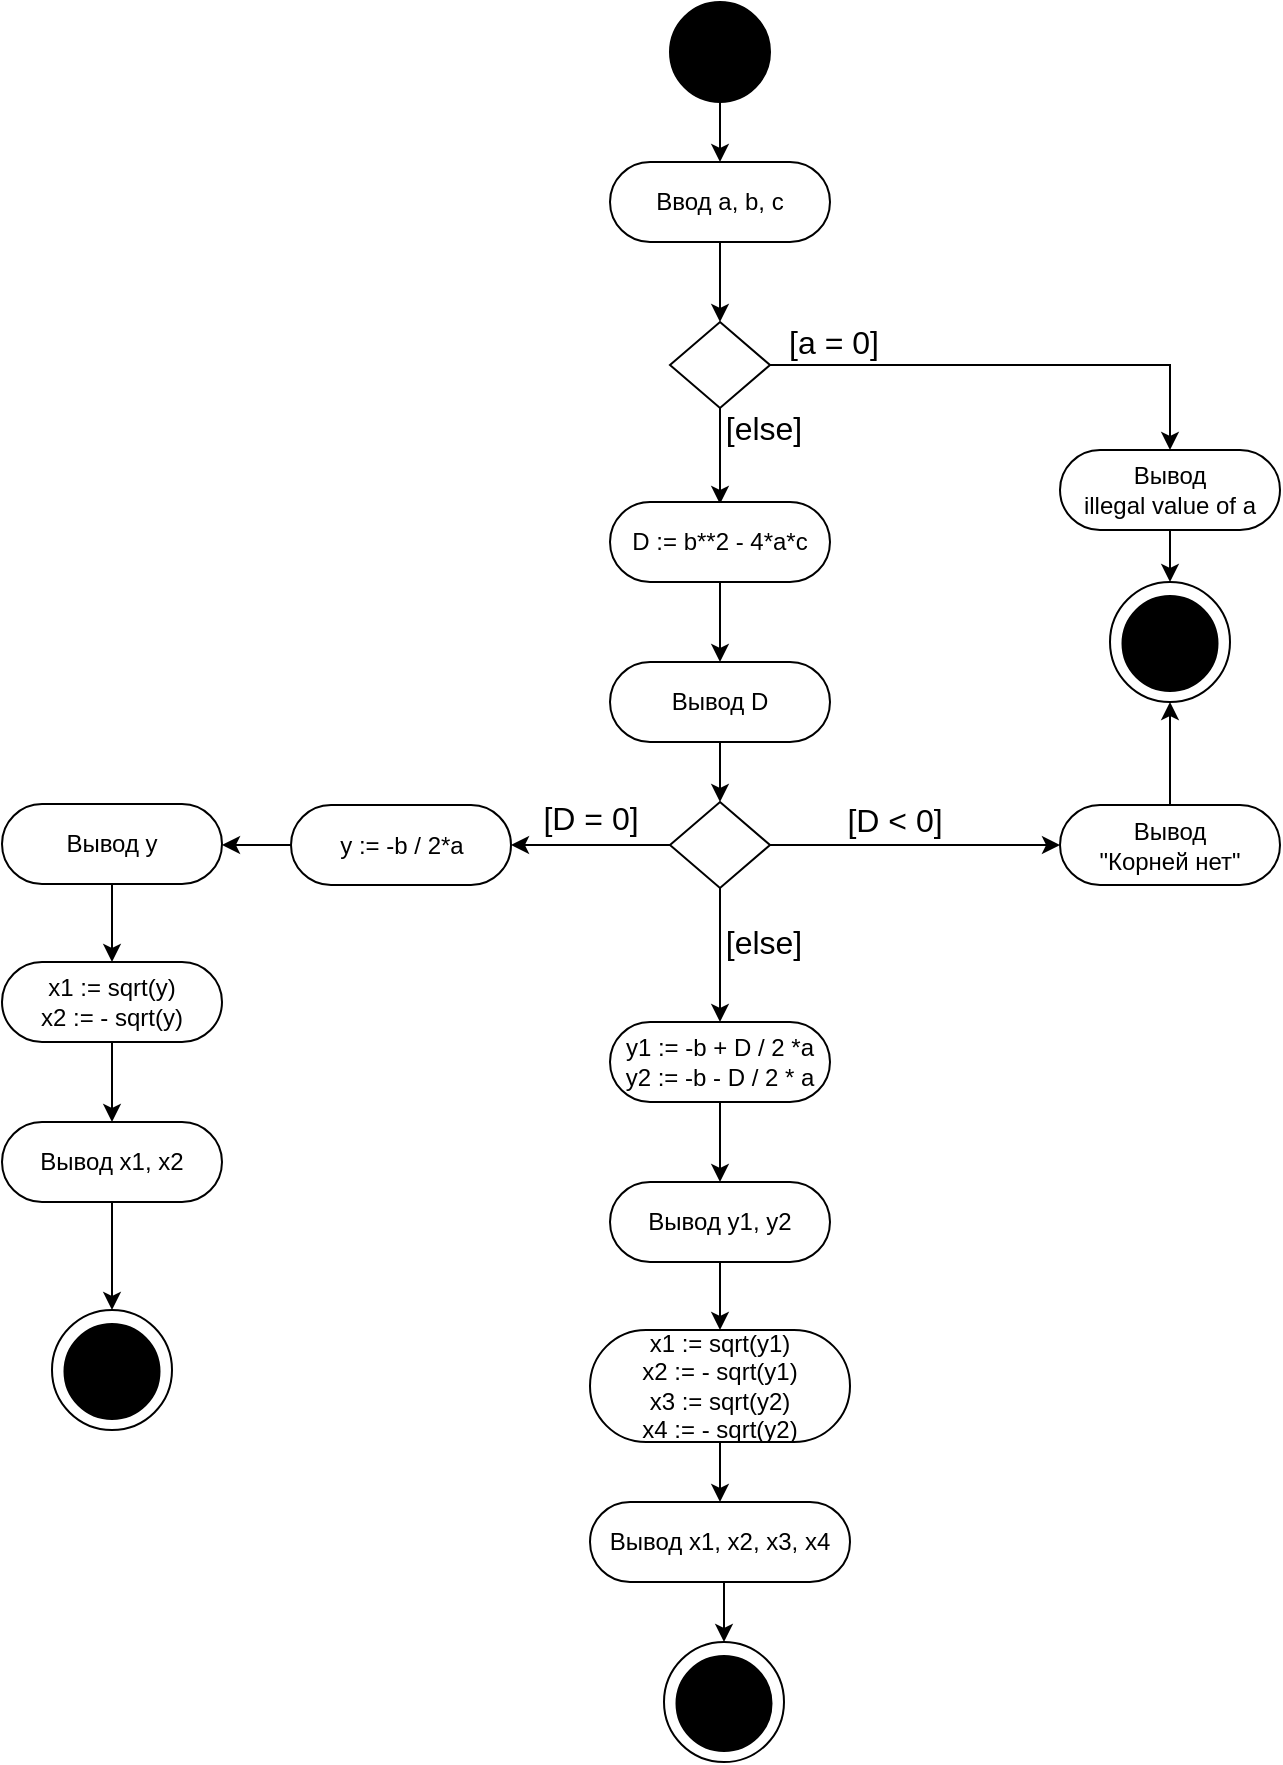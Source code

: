 <mxfile version="14.4.9" type="github">
  <diagram name="Page-1" id="e7e014a7-5840-1c2e-5031-d8a46d1fe8dd">
    <mxGraphModel dx="868" dy="1276" grid="1" gridSize="10" guides="1" tooltips="1" connect="1" arrows="1" fold="1" page="1" pageScale="1" pageWidth="1169" pageHeight="826" background="#ffffff" math="0" shadow="0">
      <root>
        <mxCell id="0" />
        <mxCell id="1" parent="0" />
        <mxCell id="6MmxygO9DQHTs_CDxbk4-5" style="edgeStyle=orthogonalEdgeStyle;rounded=0;orthogonalLoop=1;jettySize=auto;html=1;exitX=0.5;exitY=1;exitDx=0;exitDy=0;entryX=0.5;entryY=0;entryDx=0;entryDy=0;" parent="1" source="_qdsKKJTdr9DCj_0cPD0-41" edge="1">
          <mxGeometry relative="1" as="geometry">
            <mxPoint x="405" as="targetPoint" />
          </mxGeometry>
        </mxCell>
        <mxCell id="_qdsKKJTdr9DCj_0cPD0-41" value="" style="ellipse;whiteSpace=wrap;html=1;aspect=fixed;fillColor=#000000;" parent="1" vertex="1">
          <mxGeometry x="380" y="-80" width="50" height="50" as="geometry" />
        </mxCell>
        <mxCell id="peP9-VXa4n1asRKZW9pu-1" style="edgeStyle=orthogonalEdgeStyle;rounded=0;orthogonalLoop=1;jettySize=auto;html=1;exitX=0.5;exitY=1;exitDx=0;exitDy=0;" edge="1" parent="1" source="_qdsKKJTdr9DCj_0cPD0-43" target="_qdsKKJTdr9DCj_0cPD0-47">
          <mxGeometry relative="1" as="geometry" />
        </mxCell>
        <mxCell id="_qdsKKJTdr9DCj_0cPD0-43" value="Ввод a, b, c" style="rounded=1;whiteSpace=wrap;html=1;gradientColor=none;fillColor=#FFFFFF;arcSize=50;" parent="1" vertex="1">
          <mxGeometry x="350" width="110" height="40" as="geometry" />
        </mxCell>
        <mxCell id="_qdsKKJTdr9DCj_0cPD0-49" style="edgeStyle=orthogonalEdgeStyle;rounded=0;orthogonalLoop=1;jettySize=auto;html=1;exitX=1;exitY=0.5;exitDx=0;exitDy=0;entryX=0.5;entryY=0;entryDx=0;entryDy=0;" parent="1" source="_qdsKKJTdr9DCj_0cPD0-47" target="_qdsKKJTdr9DCj_0cPD0-48" edge="1">
          <mxGeometry relative="1" as="geometry" />
        </mxCell>
        <mxCell id="_qdsKKJTdr9DCj_0cPD0-53" style="edgeStyle=orthogonalEdgeStyle;rounded=0;orthogonalLoop=1;jettySize=auto;html=1;exitX=0.5;exitY=1;exitDx=0;exitDy=0;fontSize=16;" parent="1" source="_qdsKKJTdr9DCj_0cPD0-47" edge="1">
          <mxGeometry relative="1" as="geometry">
            <mxPoint x="405" y="171" as="targetPoint" />
          </mxGeometry>
        </mxCell>
        <mxCell id="_qdsKKJTdr9DCj_0cPD0-47" value="" style="rhombus;whiteSpace=wrap;html=1;fillColor=#FFFFFF;gradientColor=none;" parent="1" vertex="1">
          <mxGeometry x="380" y="80" width="50" height="43" as="geometry" />
        </mxCell>
        <mxCell id="_qdsKKJTdr9DCj_0cPD0-57" style="edgeStyle=orthogonalEdgeStyle;rounded=0;orthogonalLoop=1;jettySize=auto;html=1;exitX=0.5;exitY=1;exitDx=0;exitDy=0;fontSize=16;entryX=0.5;entryY=0;entryDx=0;entryDy=0;" parent="1" source="_qdsKKJTdr9DCj_0cPD0-48" edge="1" target="_qdsKKJTdr9DCj_0cPD0-58">
          <mxGeometry relative="1" as="geometry">
            <mxPoint x="630" y="260" as="targetPoint" />
          </mxGeometry>
        </mxCell>
        <mxCell id="_qdsKKJTdr9DCj_0cPD0-48" value="Вывод&lt;br&gt;illegal value of a" style="rounded=1;whiteSpace=wrap;html=1;gradientColor=none;fillColor=#FFFFFF;arcSize=50;" parent="1" vertex="1">
          <mxGeometry x="575" y="144" width="110" height="40" as="geometry" />
        </mxCell>
        <mxCell id="_qdsKKJTdr9DCj_0cPD0-51" value="[a = 0]" style="text;html=1;strokeColor=none;fillColor=none;align=center;verticalAlign=middle;whiteSpace=wrap;rounded=0;perimeterSpacing=0;fontSize=16;" parent="1" vertex="1">
          <mxGeometry x="437" y="80" width="50" height="20" as="geometry" />
        </mxCell>
        <mxCell id="_qdsKKJTdr9DCj_0cPD0-54" value="[else]" style="text;html=1;strokeColor=none;fillColor=none;align=center;verticalAlign=middle;whiteSpace=wrap;rounded=0;perimeterSpacing=0;fontSize=16;" parent="1" vertex="1">
          <mxGeometry x="401.5" y="123" width="50" height="20" as="geometry" />
        </mxCell>
        <mxCell id="_qdsKKJTdr9DCj_0cPD0-59" value="" style="group" parent="1" vertex="1" connectable="0">
          <mxGeometry x="600" y="210" width="60" height="60" as="geometry" />
        </mxCell>
        <mxCell id="_qdsKKJTdr9DCj_0cPD0-58" value="" style="ellipse;whiteSpace=wrap;html=1;gradientColor=none;fontSize=16;fillColor=#FFFFFF;" parent="_qdsKKJTdr9DCj_0cPD0-59" vertex="1">
          <mxGeometry width="60" height="60" as="geometry" />
        </mxCell>
        <mxCell id="_qdsKKJTdr9DCj_0cPD0-56" value="" style="ellipse;whiteSpace=wrap;html=1;aspect=fixed;fontSize=16;fillColor=#000000;" parent="_qdsKKJTdr9DCj_0cPD0-59" vertex="1">
          <mxGeometry x="6.25" y="7" width="47.5" height="47.5" as="geometry" />
        </mxCell>
        <mxCell id="peP9-VXa4n1asRKZW9pu-3" style="edgeStyle=orthogonalEdgeStyle;rounded=0;orthogonalLoop=1;jettySize=auto;html=1;exitX=0.5;exitY=1;exitDx=0;exitDy=0;entryX=0.5;entryY=0;entryDx=0;entryDy=0;" edge="1" parent="1" source="64BcI_9wWAsRSYKGbqmx-1" target="peP9-VXa4n1asRKZW9pu-2">
          <mxGeometry relative="1" as="geometry" />
        </mxCell>
        <mxCell id="64BcI_9wWAsRSYKGbqmx-1" value="D := b**2 - 4*a*c" style="rounded=1;whiteSpace=wrap;html=1;gradientColor=none;fillColor=#FFFFFF;arcSize=50;" parent="1" vertex="1">
          <mxGeometry x="350" y="170" width="110" height="40" as="geometry" />
        </mxCell>
        <mxCell id="peP9-VXa4n1asRKZW9pu-7" style="edgeStyle=orthogonalEdgeStyle;rounded=0;orthogonalLoop=1;jettySize=auto;html=1;exitX=1;exitY=0.5;exitDx=0;exitDy=0;entryX=0;entryY=0.5;entryDx=0;entryDy=0;" edge="1" parent="1" source="64BcI_9wWAsRSYKGbqmx-11" target="peP9-VXa4n1asRKZW9pu-6">
          <mxGeometry relative="1" as="geometry" />
        </mxCell>
        <mxCell id="peP9-VXa4n1asRKZW9pu-10" style="edgeStyle=orthogonalEdgeStyle;rounded=0;orthogonalLoop=1;jettySize=auto;html=1;exitX=0.5;exitY=1;exitDx=0;exitDy=0;" edge="1" parent="1" source="64BcI_9wWAsRSYKGbqmx-11">
          <mxGeometry relative="1" as="geometry">
            <mxPoint x="405" y="430" as="targetPoint" />
          </mxGeometry>
        </mxCell>
        <mxCell id="peP9-VXa4n1asRKZW9pu-11" style="edgeStyle=orthogonalEdgeStyle;rounded=0;orthogonalLoop=1;jettySize=auto;html=1;exitX=0;exitY=0.5;exitDx=0;exitDy=0;entryX=1;entryY=0.5;entryDx=0;entryDy=0;" edge="1" parent="1" source="64BcI_9wWAsRSYKGbqmx-11" target="peP9-VXa4n1asRKZW9pu-13">
          <mxGeometry relative="1" as="geometry">
            <mxPoint x="300" y="342" as="targetPoint" />
          </mxGeometry>
        </mxCell>
        <mxCell id="64BcI_9wWAsRSYKGbqmx-11" value="" style="rhombus;whiteSpace=wrap;html=1;fillColor=#FFFFFF;gradientColor=none;" parent="1" vertex="1">
          <mxGeometry x="380" y="320" width="50" height="43" as="geometry" />
        </mxCell>
        <mxCell id="64BcI_9wWAsRSYKGbqmx-23" value="" style="group" parent="1" vertex="1" connectable="0">
          <mxGeometry x="377" y="740" width="60" height="60" as="geometry" />
        </mxCell>
        <mxCell id="64BcI_9wWAsRSYKGbqmx-24" value="" style="ellipse;whiteSpace=wrap;html=1;gradientColor=none;fontSize=16;fillColor=#FFFFFF;" parent="64BcI_9wWAsRSYKGbqmx-23" vertex="1">
          <mxGeometry width="60" height="60" as="geometry" />
        </mxCell>
        <mxCell id="64BcI_9wWAsRSYKGbqmx-25" value="" style="ellipse;whiteSpace=wrap;html=1;aspect=fixed;fontSize=16;fillColor=#000000;" parent="64BcI_9wWAsRSYKGbqmx-23" vertex="1">
          <mxGeometry x="6.25" y="7" width="47.5" height="47.5" as="geometry" />
        </mxCell>
        <mxCell id="64BcI_9wWAsRSYKGbqmx-27" value="[else]" style="text;html=1;strokeColor=none;fillColor=none;align=center;verticalAlign=middle;whiteSpace=wrap;rounded=0;perimeterSpacing=0;fontSize=16;" parent="1" vertex="1">
          <mxGeometry x="401.5" y="380" width="50" height="20" as="geometry" />
        </mxCell>
        <mxCell id="peP9-VXa4n1asRKZW9pu-4" style="edgeStyle=orthogonalEdgeStyle;rounded=0;orthogonalLoop=1;jettySize=auto;html=1;exitX=0.5;exitY=1;exitDx=0;exitDy=0;entryX=0.5;entryY=0;entryDx=0;entryDy=0;" edge="1" parent="1" source="peP9-VXa4n1asRKZW9pu-2" target="64BcI_9wWAsRSYKGbqmx-11">
          <mxGeometry relative="1" as="geometry" />
        </mxCell>
        <mxCell id="peP9-VXa4n1asRKZW9pu-2" value="Вывод D" style="rounded=1;whiteSpace=wrap;html=1;gradientColor=none;fillColor=#FFFFFF;arcSize=50;" vertex="1" parent="1">
          <mxGeometry x="350" y="250" width="110" height="40" as="geometry" />
        </mxCell>
        <mxCell id="peP9-VXa4n1asRKZW9pu-5" value="[D &amp;lt; 0]" style="text;html=1;strokeColor=none;fillColor=none;align=center;verticalAlign=middle;whiteSpace=wrap;rounded=0;perimeterSpacing=0;fontSize=16;" vertex="1" parent="1">
          <mxGeometry x="455" y="319" width="74.5" height="20" as="geometry" />
        </mxCell>
        <mxCell id="peP9-VXa4n1asRKZW9pu-8" style="edgeStyle=orthogonalEdgeStyle;rounded=0;orthogonalLoop=1;jettySize=auto;html=1;exitX=0.5;exitY=0;exitDx=0;exitDy=0;entryX=0.5;entryY=1;entryDx=0;entryDy=0;" edge="1" parent="1" source="peP9-VXa4n1asRKZW9pu-6" target="_qdsKKJTdr9DCj_0cPD0-58">
          <mxGeometry relative="1" as="geometry" />
        </mxCell>
        <mxCell id="peP9-VXa4n1asRKZW9pu-6" value="Вывод &lt;br&gt;&quot;Корней нет&quot;" style="rounded=1;whiteSpace=wrap;html=1;gradientColor=none;fillColor=#FFFFFF;arcSize=50;" vertex="1" parent="1">
          <mxGeometry x="575" y="321.5" width="110" height="40" as="geometry" />
        </mxCell>
        <mxCell id="peP9-VXa4n1asRKZW9pu-12" value="[D = 0]" style="text;html=1;strokeColor=none;fillColor=none;align=center;verticalAlign=middle;whiteSpace=wrap;rounded=0;perimeterSpacing=0;fontSize=16;" vertex="1" parent="1">
          <mxGeometry x="302.5" y="318" width="74.5" height="20" as="geometry" />
        </mxCell>
        <mxCell id="peP9-VXa4n1asRKZW9pu-15" style="edgeStyle=orthogonalEdgeStyle;rounded=0;orthogonalLoop=1;jettySize=auto;html=1;exitX=0;exitY=0.5;exitDx=0;exitDy=0;entryX=1;entryY=0.5;entryDx=0;entryDy=0;" edge="1" parent="1" source="peP9-VXa4n1asRKZW9pu-13" target="peP9-VXa4n1asRKZW9pu-14">
          <mxGeometry relative="1" as="geometry" />
        </mxCell>
        <mxCell id="peP9-VXa4n1asRKZW9pu-13" value="y := -b / 2*a" style="rounded=1;whiteSpace=wrap;html=1;gradientColor=none;fillColor=#FFFFFF;arcSize=50;" vertex="1" parent="1">
          <mxGeometry x="190.5" y="321.5" width="110" height="40" as="geometry" />
        </mxCell>
        <mxCell id="peP9-VXa4n1asRKZW9pu-17" style="edgeStyle=orthogonalEdgeStyle;rounded=0;orthogonalLoop=1;jettySize=auto;html=1;exitX=0.5;exitY=1;exitDx=0;exitDy=0;" edge="1" parent="1" source="peP9-VXa4n1asRKZW9pu-14" target="peP9-VXa4n1asRKZW9pu-16">
          <mxGeometry relative="1" as="geometry" />
        </mxCell>
        <mxCell id="peP9-VXa4n1asRKZW9pu-14" value="Вывод y" style="rounded=1;whiteSpace=wrap;html=1;gradientColor=none;fillColor=#FFFFFF;arcSize=50;" vertex="1" parent="1">
          <mxGeometry x="46" y="321" width="110" height="40" as="geometry" />
        </mxCell>
        <mxCell id="peP9-VXa4n1asRKZW9pu-18" style="edgeStyle=orthogonalEdgeStyle;rounded=0;orthogonalLoop=1;jettySize=auto;html=1;exitX=0.5;exitY=1;exitDx=0;exitDy=0;" edge="1" parent="1" source="peP9-VXa4n1asRKZW9pu-16">
          <mxGeometry relative="1" as="geometry">
            <mxPoint x="101" y="480" as="targetPoint" />
          </mxGeometry>
        </mxCell>
        <mxCell id="peP9-VXa4n1asRKZW9pu-16" value="x1 := sqrt(y)&lt;br&gt;x2 := - sqrt(y)" style="rounded=1;whiteSpace=wrap;html=1;gradientColor=none;fillColor=#FFFFFF;arcSize=50;" vertex="1" parent="1">
          <mxGeometry x="46" y="400" width="110" height="40" as="geometry" />
        </mxCell>
        <mxCell id="peP9-VXa4n1asRKZW9pu-19" value="Вывод x1, x2" style="rounded=1;whiteSpace=wrap;html=1;gradientColor=none;fillColor=#FFFFFF;arcSize=50;" vertex="1" parent="1">
          <mxGeometry x="46" y="480" width="110" height="40" as="geometry" />
        </mxCell>
        <mxCell id="peP9-VXa4n1asRKZW9pu-20" value="" style="group" vertex="1" connectable="0" parent="1">
          <mxGeometry x="71" y="574" width="60" height="60" as="geometry" />
        </mxCell>
        <mxCell id="peP9-VXa4n1asRKZW9pu-21" value="" style="ellipse;whiteSpace=wrap;html=1;gradientColor=none;fontSize=16;fillColor=#FFFFFF;" vertex="1" parent="peP9-VXa4n1asRKZW9pu-20">
          <mxGeometry width="60" height="60" as="geometry" />
        </mxCell>
        <mxCell id="peP9-VXa4n1asRKZW9pu-22" value="" style="ellipse;whiteSpace=wrap;html=1;aspect=fixed;fontSize=16;fillColor=#000000;" vertex="1" parent="peP9-VXa4n1asRKZW9pu-20">
          <mxGeometry x="6.25" y="7" width="47.5" height="47.5" as="geometry" />
        </mxCell>
        <mxCell id="peP9-VXa4n1asRKZW9pu-23" style="edgeStyle=orthogonalEdgeStyle;rounded=0;orthogonalLoop=1;jettySize=auto;html=1;entryX=0.5;entryY=0;entryDx=0;entryDy=0;" edge="1" parent="1" source="peP9-VXa4n1asRKZW9pu-19" target="peP9-VXa4n1asRKZW9pu-21">
          <mxGeometry relative="1" as="geometry">
            <mxPoint x="101" y="570" as="targetPoint" />
            <mxPoint x="70" y="580" as="sourcePoint" />
          </mxGeometry>
        </mxCell>
        <mxCell id="peP9-VXa4n1asRKZW9pu-27" value="" style="edgeStyle=orthogonalEdgeStyle;rounded=0;orthogonalLoop=1;jettySize=auto;html=1;" edge="1" parent="1" source="peP9-VXa4n1asRKZW9pu-24" target="peP9-VXa4n1asRKZW9pu-26">
          <mxGeometry relative="1" as="geometry" />
        </mxCell>
        <mxCell id="peP9-VXa4n1asRKZW9pu-24" value="y1 := -b + D / 2 *a&lt;br&gt;y2 := -b - D / 2 * a" style="rounded=1;whiteSpace=wrap;html=1;gradientColor=none;fillColor=#FFFFFF;arcSize=50;" vertex="1" parent="1">
          <mxGeometry x="350" y="430" width="110" height="40" as="geometry" />
        </mxCell>
        <mxCell id="peP9-VXa4n1asRKZW9pu-29" value="" style="edgeStyle=orthogonalEdgeStyle;rounded=0;orthogonalLoop=1;jettySize=auto;html=1;" edge="1" parent="1" source="peP9-VXa4n1asRKZW9pu-26" target="peP9-VXa4n1asRKZW9pu-28">
          <mxGeometry relative="1" as="geometry" />
        </mxCell>
        <mxCell id="peP9-VXa4n1asRKZW9pu-26" value="Вывод y1, y2" style="rounded=1;whiteSpace=wrap;html=1;gradientColor=none;fillColor=#FFFFFF;arcSize=50;" vertex="1" parent="1">
          <mxGeometry x="350" y="510" width="110" height="40" as="geometry" />
        </mxCell>
        <mxCell id="peP9-VXa4n1asRKZW9pu-31" style="edgeStyle=orthogonalEdgeStyle;rounded=0;orthogonalLoop=1;jettySize=auto;html=1;exitX=0.5;exitY=1;exitDx=0;exitDy=0;entryX=0.5;entryY=0;entryDx=0;entryDy=0;" edge="1" parent="1" source="peP9-VXa4n1asRKZW9pu-28" target="peP9-VXa4n1asRKZW9pu-30">
          <mxGeometry relative="1" as="geometry" />
        </mxCell>
        <mxCell id="peP9-VXa4n1asRKZW9pu-28" value="x1 := sqrt(y1)&lt;br&gt;x2 := - sqrt(y1)&lt;br&gt;x3 := sqrt(y2)&lt;br&gt;x4 := - sqrt(y2)" style="rounded=1;whiteSpace=wrap;html=1;gradientColor=none;fillColor=#FFFFFF;arcSize=50;" vertex="1" parent="1">
          <mxGeometry x="340" y="584" width="130" height="56" as="geometry" />
        </mxCell>
        <mxCell id="peP9-VXa4n1asRKZW9pu-32" style="edgeStyle=orthogonalEdgeStyle;rounded=0;orthogonalLoop=1;jettySize=auto;html=1;exitX=0.5;exitY=1;exitDx=0;exitDy=0;entryX=0.5;entryY=0;entryDx=0;entryDy=0;" edge="1" parent="1" source="peP9-VXa4n1asRKZW9pu-30" target="64BcI_9wWAsRSYKGbqmx-24">
          <mxGeometry relative="1" as="geometry">
            <mxPoint x="400" y="770" as="targetPoint" />
          </mxGeometry>
        </mxCell>
        <mxCell id="peP9-VXa4n1asRKZW9pu-30" value="Вывод x1, x2, x3, x4" style="rounded=1;whiteSpace=wrap;html=1;gradientColor=none;fillColor=#FFFFFF;arcSize=50;" vertex="1" parent="1">
          <mxGeometry x="340" y="670" width="130" height="40" as="geometry" />
        </mxCell>
      </root>
    </mxGraphModel>
  </diagram>
</mxfile>
